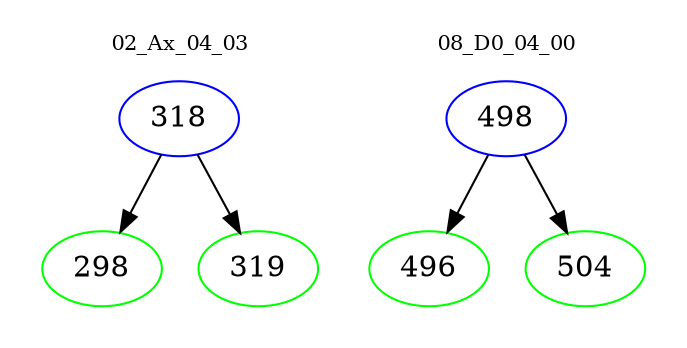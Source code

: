 digraph{
subgraph cluster_0 {
color = white
label = "02_Ax_04_03";
fontsize=10;
T0_318 [label="318", color="blue"]
T0_318 -> T0_298 [color="black"]
T0_298 [label="298", color="green"]
T0_318 -> T0_319 [color="black"]
T0_319 [label="319", color="green"]
}
subgraph cluster_1 {
color = white
label = "08_D0_04_00";
fontsize=10;
T1_498 [label="498", color="blue"]
T1_498 -> T1_496 [color="black"]
T1_496 [label="496", color="green"]
T1_498 -> T1_504 [color="black"]
T1_504 [label="504", color="green"]
}
}
